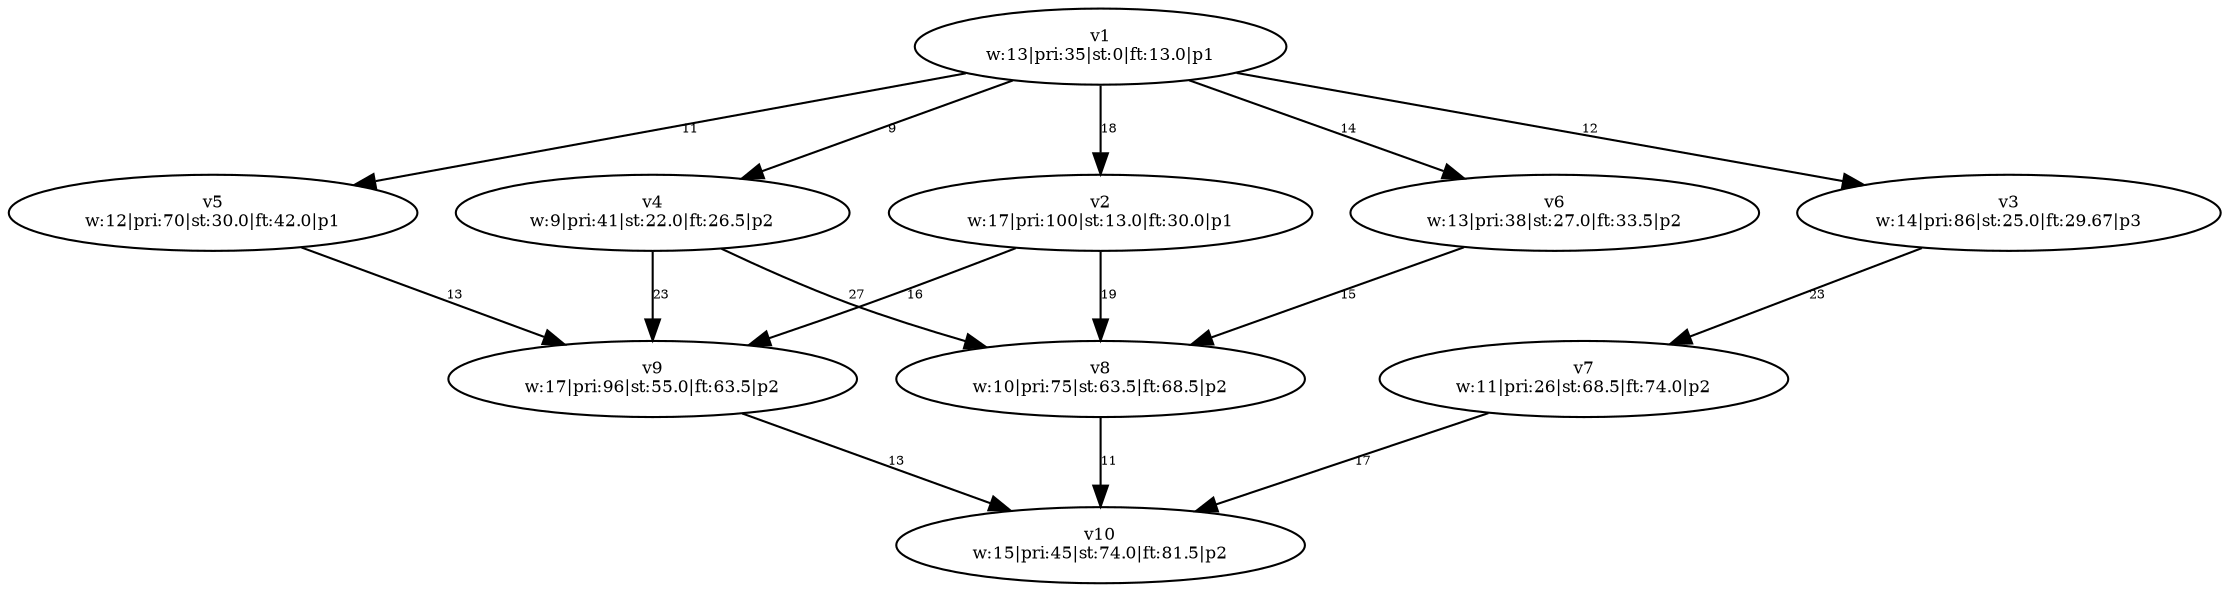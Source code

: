 digraph {
	v1 [label="v1
w:13|pri:35|st:0|ft:13.0|p1" fontsize=8.0]
	v2 [label="v2
w:17|pri:100|st:13.0|ft:30.0|p1" fontsize=8.0]
	v3 [label="v3
w:14|pri:86|st:25.0|ft:29.67|p3" fontsize=8.0]
	v5 [label="v5
w:12|pri:70|st:30.0|ft:42.0|p1" fontsize=8.0]
	v4 [label="v4
w:9|pri:41|st:22.0|ft:26.5|p2" fontsize=8.0]
	v6 [label="v6
w:13|pri:38|st:27.0|ft:33.5|p2" fontsize=8.0]
	v9 [label="v9
w:17|pri:96|st:55.0|ft:63.5|p2" fontsize=8.0]
	v8 [label="v8
w:10|pri:75|st:63.5|ft:68.5|p2" fontsize=8.0]
	v7 [label="v7
w:11|pri:26|st:68.5|ft:74.0|p2" fontsize=8.0]
	v10 [label="v10
w:15|pri:45|st:74.0|ft:81.5|p2" fontsize=8.0]
	v1 -> v2 [label=18 constraint=true fontsize=6.0]
	v1 -> v3 [label=12 constraint=true fontsize=6.0]
	v1 -> v4 [label=9 constraint=true fontsize=6.0]
	v1 -> v5 [label=11 constraint=true fontsize=6.0]
	v1 -> v6 [label=14 constraint=true fontsize=6.0]
	v2 -> v8 [label=19 constraint=true fontsize=6.0]
	v2 -> v9 [label=16 constraint=true fontsize=6.0]
	v3 -> v7 [label=23 constraint=true fontsize=6.0]
	v4 -> v8 [label=27 constraint=true fontsize=6.0]
	v4 -> v9 [label=23 constraint=true fontsize=6.0]
	v5 -> v9 [label=13 constraint=true fontsize=6.0]
	v6 -> v8 [label=15 constraint=true fontsize=6.0]
	v7 -> v10 [label=17 constraint=true fontsize=6.0]
	v8 -> v10 [label=11 constraint=true fontsize=6.0]
	v9 -> v10 [label=13 constraint=true fontsize=6.0]
}
